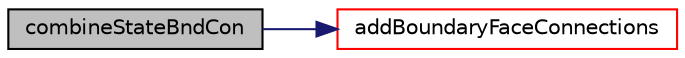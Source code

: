 digraph "combineStateBndCon"
{
  bgcolor="transparent";
  edge [fontname="Helvetica",fontsize="10",labelfontname="Helvetica",labelfontsize="10"];
  node [fontname="Helvetica",fontsize="10",shape=record];
  rankdir="LR";
  Node128 [label="combineStateBndCon",height=0.2,width=0.4,color="black", fillcolor="grey75", style="filled", fontcolor="black"];
  Node128 -> Node129 [color="midnightblue",fontsize="10",style="solid",fontname="Helvetica"];
  Node129 [label="addBoundaryFaceConnections",height=0.2,width=0.4,color="red",URL="$classFoam_1_1DAJacCon.html#aa64c993a0ecb8c97d16142fb38c6ef08",tooltip="add the column index of the (iner-proc) connected states and faces to conMat, given a local face inde..."];
}

